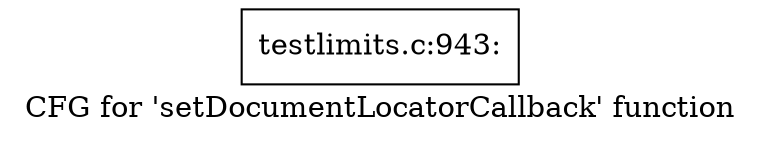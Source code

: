 digraph "CFG for 'setDocumentLocatorCallback' function" {
	label="CFG for 'setDocumentLocatorCallback' function";

	Node0x4be1b60 [shape=record,label="{testlimits.c:943:}"];
}

